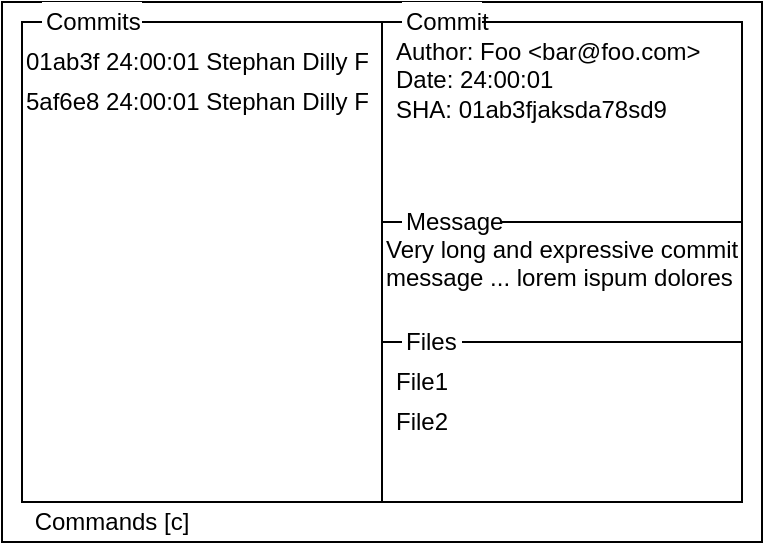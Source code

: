 <mxfile version="13.1.3" type="device"><diagram id="t1-bsFE1bwoXy9pVcyMy" name="Page-1"><mxGraphModel dx="786" dy="539" grid="1" gridSize="10" guides="1" tooltips="1" connect="1" arrows="1" fold="1" page="1" pageScale="1" pageWidth="827" pageHeight="1169" math="0" shadow="0"><root><mxCell id="0"/><mxCell id="1" parent="0"/><mxCell id="8__luwW2z5-tOoVUKvE9-6" value="" style="rounded=0;whiteSpace=wrap;html=1;" vertex="1" parent="1"><mxGeometry x="290" y="120" width="170" height="180" as="geometry"/></mxCell><mxCell id="8__luwW2z5-tOoVUKvE9-1" value="" style="rounded=0;whiteSpace=wrap;html=1;" vertex="1" parent="1"><mxGeometry x="80" y="40" width="380" height="270" as="geometry"/></mxCell><mxCell id="8__luwW2z5-tOoVUKvE9-2" value="" style="rounded=0;whiteSpace=wrap;html=1;" vertex="1" parent="1"><mxGeometry x="90" y="50" width="180" height="240" as="geometry"/></mxCell><mxCell id="8__luwW2z5-tOoVUKvE9-3" value="" style="rounded=0;whiteSpace=wrap;html=1;" vertex="1" parent="1"><mxGeometry x="270" y="50" width="180" height="240" as="geometry"/></mxCell><mxCell id="8__luwW2z5-tOoVUKvE9-4" value="01ab3f 24:00:01 Stephan Dilly F&lt;span style=&quot;color: rgba(0 , 0 , 0 , 0) ; font-family: monospace ; font-size: 0px&quot;&gt;%3CmxGraphModel%3E%3Croot%3E%3CmxCell%20id%3D%220%22%2F%3E%3CmxCell%20id%3D%221%22%20parent%3D%220%22%2F%3E%3CmxCell%20id%3D%222%22%20value%3D%22%22%20style%3D%22rounded%3D0%3BwhiteSpace%3Dwrap%3Bhtml%3D1%3B%22%20vertex%3D%221%22%20parent%3D%221%22%3E%3CmxGeometry%20x%3D%2290%22%20y%3D%2250%22%20width%3D%22180%22%20height%3D%22240%22%20as%3D%22geometry%22%2F%3E%3C%2FmxCell%3E%3C%2Froot%3E%3C%2FmxGraphModel%3E&lt;/span&gt;" style="text;html=1;strokeColor=none;fillColor=none;align=left;verticalAlign=middle;whiteSpace=wrap;rounded=0;" vertex="1" parent="1"><mxGeometry x="90" y="60" width="180" height="20" as="geometry"/></mxCell><mxCell id="8__luwW2z5-tOoVUKvE9-5" value="Author: Foo &amp;lt;bar@foo.com&amp;gt;&lt;br&gt;Date: 24:00:01&lt;br&gt;SHA: 01ab3fjaksda78sd9" style="text;html=1;strokeColor=none;fillColor=none;align=left;verticalAlign=top;whiteSpace=wrap;rounded=0;spacingLeft=5;spacingTop=1;" vertex="1" parent="1"><mxGeometry x="270" y="50" width="180" height="50" as="geometry"/></mxCell><mxCell id="8__luwW2z5-tOoVUKvE9-7" value="" style="rounded=0;whiteSpace=wrap;html=1;" vertex="1" parent="1"><mxGeometry x="270" y="150" width="180" height="140" as="geometry"/></mxCell><mxCell id="8__luwW2z5-tOoVUKvE9-8" value="Message" style="text;html=1;strokeColor=none;fillColor=#ffffff;align=left;verticalAlign=middle;whiteSpace=wrap;rounded=0;" vertex="1" parent="1"><mxGeometry x="280" y="140" width="50" height="20" as="geometry"/></mxCell><mxCell id="8__luwW2z5-tOoVUKvE9-9" value="Very long and expressive commit message ... lorem ispum dolores" style="text;html=1;strokeColor=none;fillColor=none;align=left;verticalAlign=top;whiteSpace=wrap;rounded=0;" vertex="1" parent="1"><mxGeometry x="270" y="150" width="180" height="40" as="geometry"/></mxCell><mxCell id="8__luwW2z5-tOoVUKvE9-12" value="Commit" style="text;html=1;strokeColor=none;fillColor=#ffffff;align=left;verticalAlign=middle;rounded=0;" vertex="1" parent="1"><mxGeometry x="280" y="40" width="40" height="20" as="geometry"/></mxCell><mxCell id="8__luwW2z5-tOoVUKvE9-13" value="Commits" style="text;html=1;strokeColor=none;fillColor=#ffffff;align=left;verticalAlign=middle;rounded=0;" vertex="1" parent="1"><mxGeometry x="100" y="40" width="50" height="20" as="geometry"/></mxCell><mxCell id="8__luwW2z5-tOoVUKvE9-14" value="5af6e8 24:00:01 Stephan Dilly F&lt;span style=&quot;color: rgba(0 , 0 , 0 , 0) ; font-family: monospace ; font-size: 0px&quot;&gt;%3CmxGraphModel%3E%3Croot%3E%3CmxCell%20id%3D%220%22%2F%3E%3CmxCell%20id%3D%221%22%20parent%3D%220%22%2F%3E%3CmxCell%20id%3D%222%22%20value%3D%22%22%20style%3D%22rounded%3D0%3BwhiteSpace%3Dwrap%3Bhtml%3D1%3B%22%20vertex%3D%221%22%20parent%3D%221%22%3E%3CmxGeometry%20x%3D%2290%22%20y%3D%2250%22%20width%3D%22180%22%20height%3D%22240%22%20as%3D%22geometry%22%2F%3E%3C%2FmxCell%3E%3C%2Froot%3E%3C%2FmxGraphModel%3E&lt;/span&gt;" style="text;html=1;strokeColor=none;fillColor=none;align=left;verticalAlign=middle;whiteSpace=wrap;rounded=0;" vertex="1" parent="1"><mxGeometry x="90" y="80" width="180" height="20" as="geometry"/></mxCell><mxCell id="8__luwW2z5-tOoVUKvE9-15" value="Commands [c]" style="text;html=1;strokeColor=none;fillColor=none;align=center;verticalAlign=middle;whiteSpace=wrap;rounded=0;" vertex="1" parent="1"><mxGeometry x="90" y="290" width="90" height="20" as="geometry"/></mxCell><mxCell id="8__luwW2z5-tOoVUKvE9-18" value="" style="rounded=0;whiteSpace=wrap;html=1;" vertex="1" parent="1"><mxGeometry x="270" y="210" width="180" height="80" as="geometry"/></mxCell><mxCell id="8__luwW2z5-tOoVUKvE9-19" value="Files" style="text;html=1;strokeColor=none;fillColor=#ffffff;align=left;verticalAlign=middle;whiteSpace=wrap;rounded=0;" vertex="1" parent="1"><mxGeometry x="280" y="200" width="30" height="20" as="geometry"/></mxCell><mxCell id="8__luwW2z5-tOoVUKvE9-20" value="File1" style="text;html=1;strokeColor=none;fillColor=none;align=center;verticalAlign=middle;whiteSpace=wrap;rounded=0;" vertex="1" parent="1"><mxGeometry x="270" y="220" width="40" height="20" as="geometry"/></mxCell><mxCell id="8__luwW2z5-tOoVUKvE9-23" value="File2" style="text;html=1;strokeColor=none;fillColor=none;align=center;verticalAlign=middle;whiteSpace=wrap;rounded=0;" vertex="1" parent="1"><mxGeometry x="270" y="240" width="40" height="20" as="geometry"/></mxCell></root></mxGraphModel></diagram></mxfile>